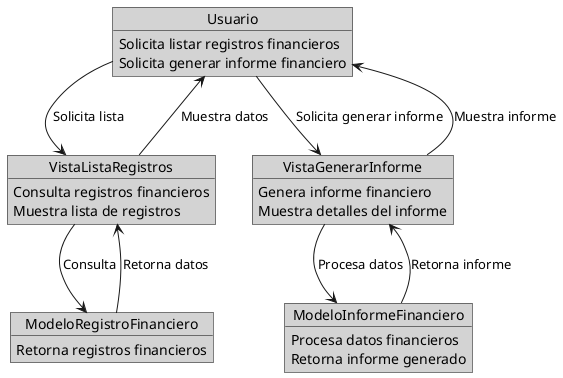 @startuml
skinparam objectBorderColor Black
skinparam objectFontColor Black
skinparam objectBackgroundColor LightGray

object Usuario {
    Solicita listar registros financieros
    Solicita generar informe financiero
}

object VistaListaRegistros {
    Consulta registros financieros
    Muestra lista de registros
}

object ModeloRegistroFinanciero {
    Retorna registros financieros
}

object VistaGenerarInforme {
    Genera informe financiero
    Muestra detalles del informe
}

object ModeloInformeFinanciero {
    Procesa datos financieros
    Retorna informe generado
}

Usuario --> VistaListaRegistros : Solicita lista
VistaListaRegistros --> ModeloRegistroFinanciero : Consulta
ModeloRegistroFinanciero --> VistaListaRegistros : Retorna datos
VistaListaRegistros --> Usuario : Muestra datos

Usuario --> VistaGenerarInforme : Solicita generar informe
VistaGenerarInforme --> ModeloInformeFinanciero : Procesa datos
ModeloInformeFinanciero --> VistaGenerarInforme : Retorna informe
VistaGenerarInforme --> Usuario : Muestra informe
@enduml
